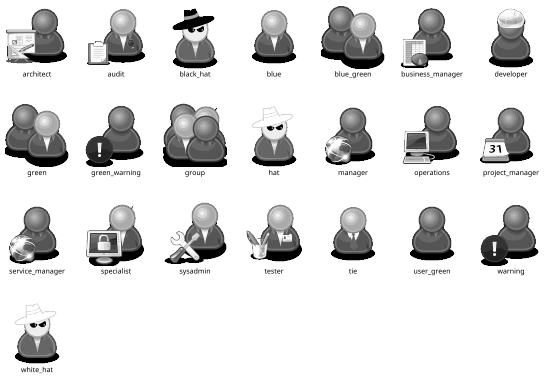 @startuml
scale .5
!include <osa/user/audit/audit>
'beware of 'hat-sprite'
!include <osa/user/black/hat/hat-sprite>
!include <osa/user/blue/blue>
!include <osa/user/blue/security/specialist/specialist>
!include <osa/user/blue/sysadmin/sysadmin>
!include <osa/user/blue/tester/tester>
!include <osa/user/blue/tie/tie>
!include <osa/user/green/architect/architect>
!include <osa/user/green/business/manager/manager>
!include <osa/user/green/developer/developer>
!include <osa/user/green/green>
!include <osa/user/green/operations/operations>
!include <osa/user/green/project/manager/manager>
!include <osa/user/green/service/manager/manager>
!include <osa/user/green/warning/warning>
!include <osa/user/large/group/group>
!include <osa/users/blue/green/green>
!include <osa/user/white/hat/hat>

listsprites
@enduml